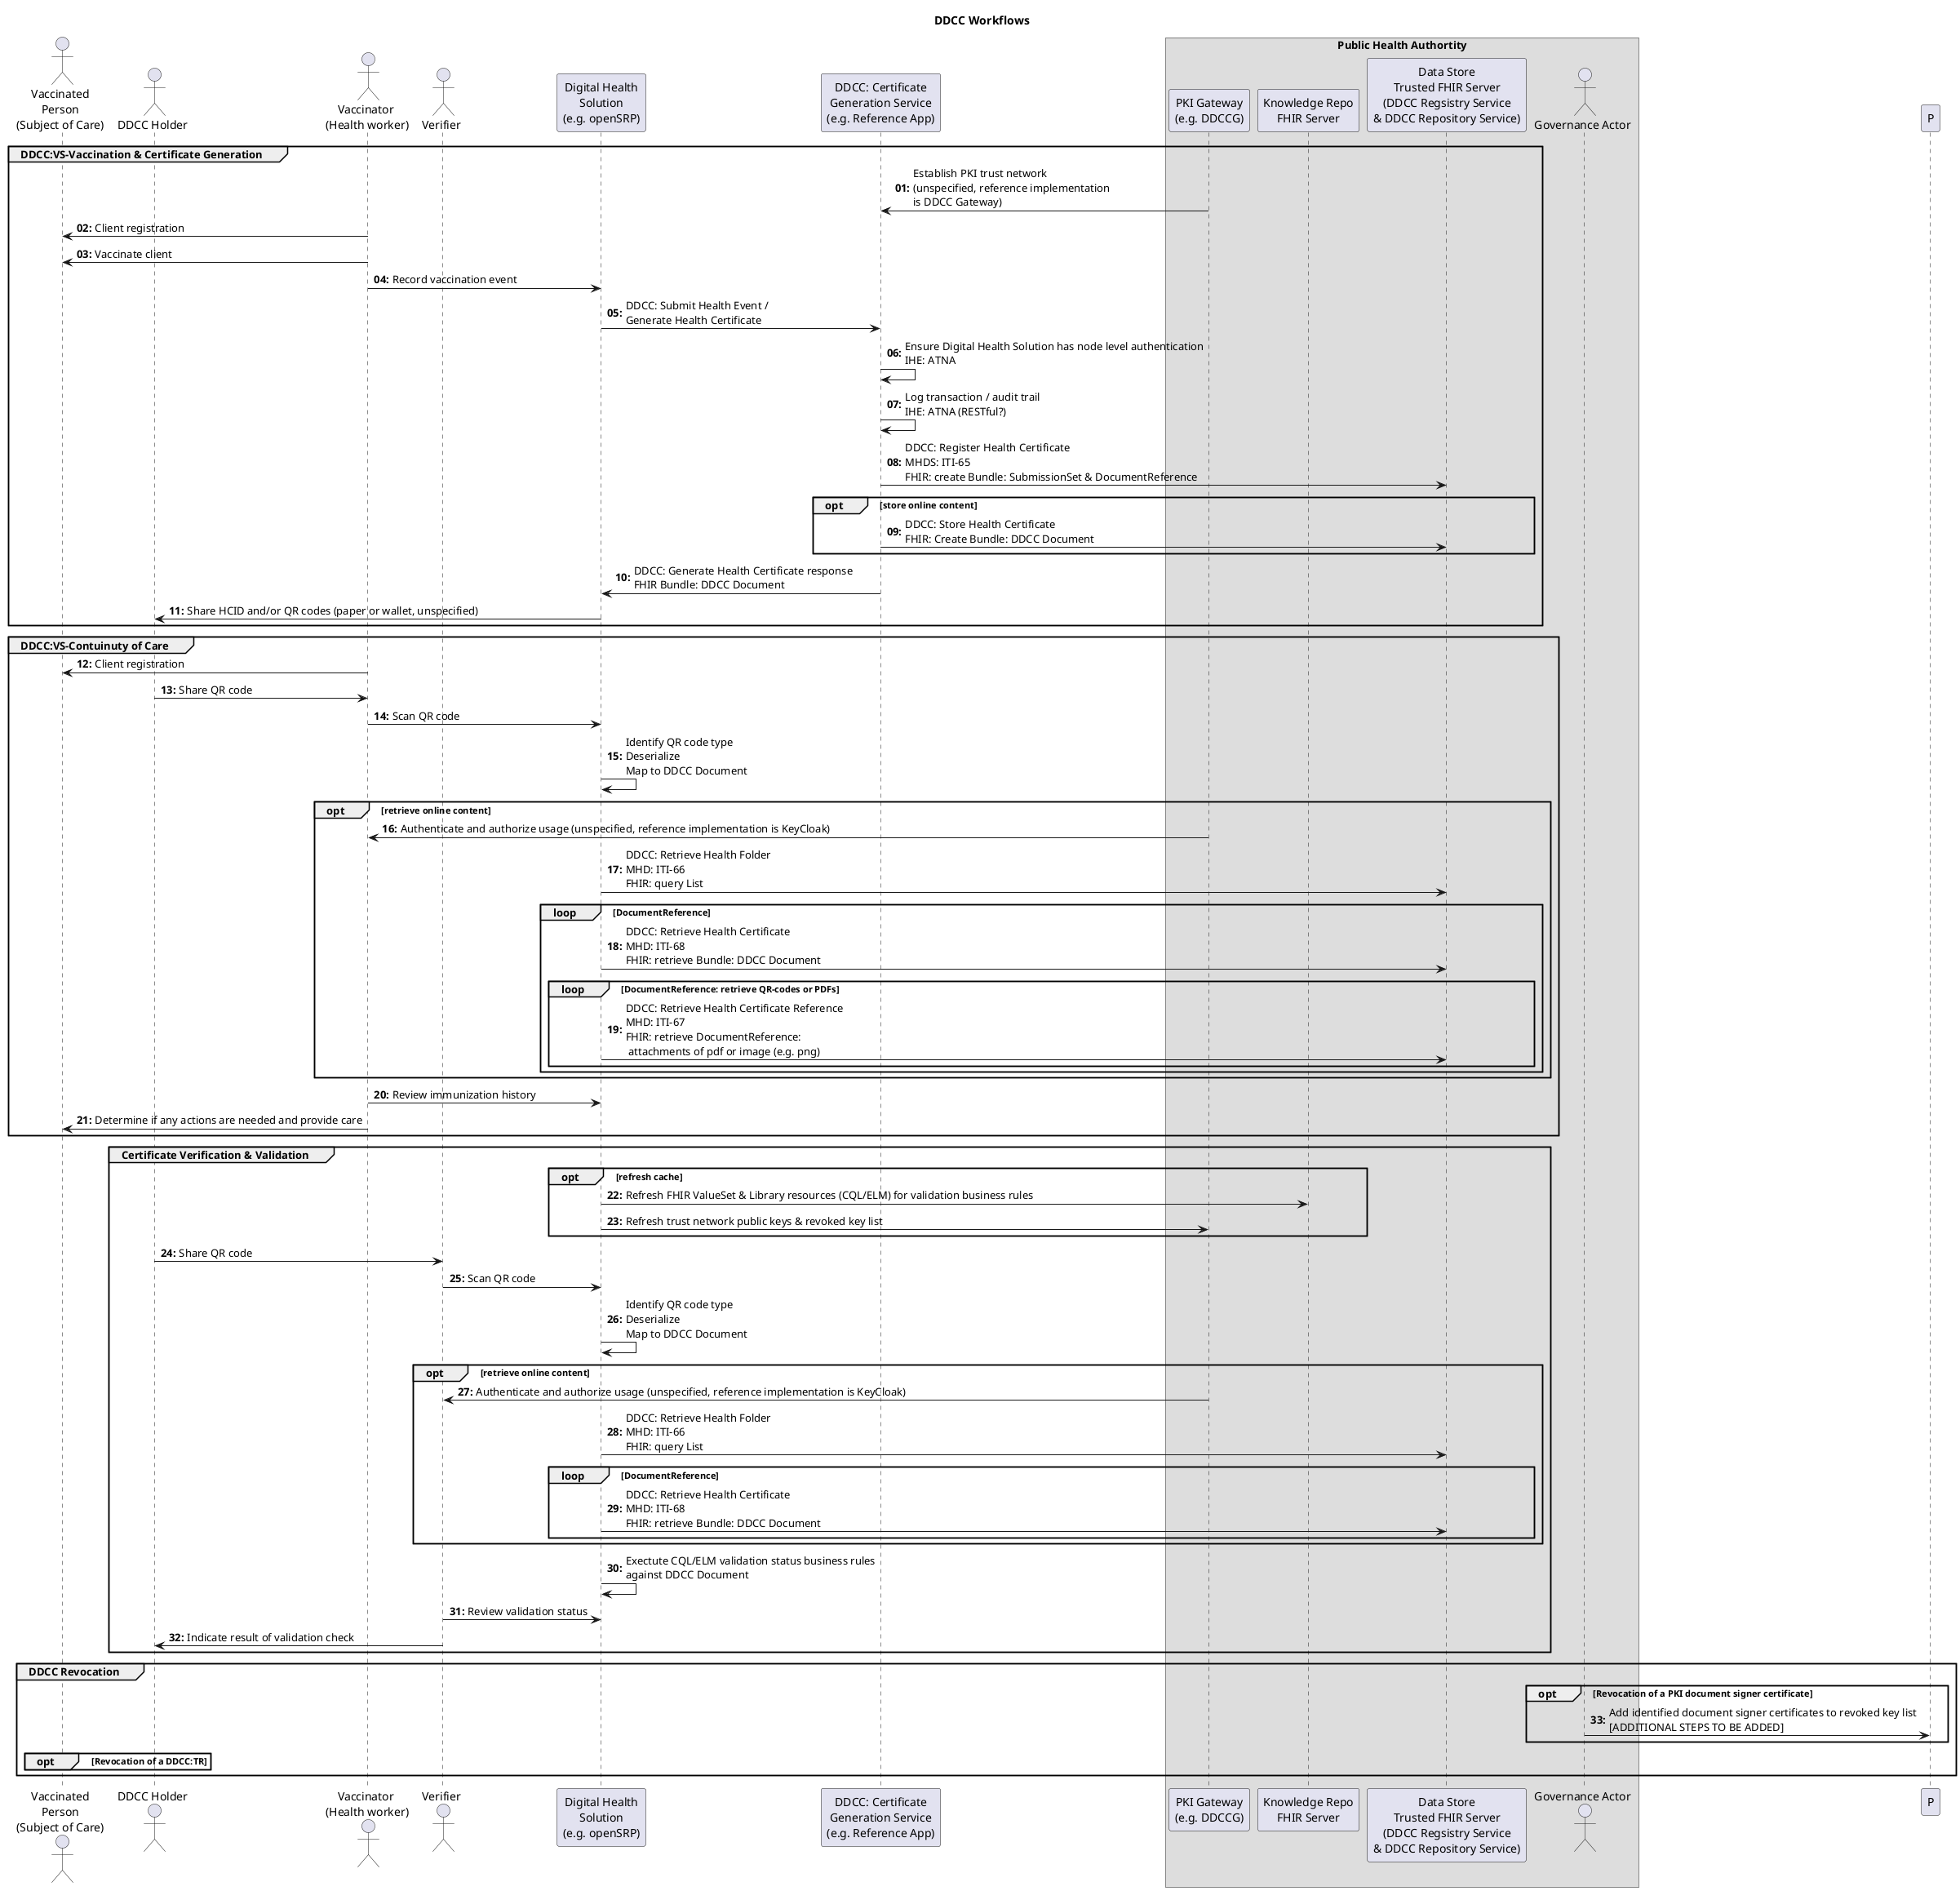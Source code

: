 @startuml
skinparam svgDimensionStyle false

title DDCC Workflows



actor "Vaccinated\nPerson\n(Subject of Care)" as VP
actor "DDCC Holder" as DH
actor "Vaccinator\n (Health worker)" as HW
actor "Verifier" as VER
participant "Digital Health\nSolution\n(e.g. openSRP)" as DHS
participant "DDCC: Certificate\nGeneration Service\n(e.g. Reference App)" as CGS

box "Public Health Authortity"
   participant "PKI Gateway\n(e.g. DDCCG)" as GATE
   participant "Knowledge Repo\nFHIR Server" as KM
   participant "Data Store\nTrusted FHIR Server\n(DDCC Regsistry Service\n& DDCC Repository Service)"  as SHR
   actor "Governance Actor" as GA
end box

autonumber "<b>00:</b>"


group DDCC:VS-Vaccination & Certificate Generation
    GATE->CGS: Establish PKI trust network\n(unspecified, reference implementation\nis DDCC Gateway)
    HW->VP: Client registration
    HW->VP: Vaccinate client
    HW->DHS: Record vaccination event
    DHS->CGS: DDCC: Submit Health Event /\nGenerate Health Certificate
    CGS->CGS: Ensure Digital Health Solution has node level authentication\nIHE: ATNA
    CGS->CGS: Log transaction / audit trail\nIHE: ATNA (RESTful?)
    CGS->SHR: DDCC: Register Health Certificate\nMHDS: ITI-65\nFHIR: create Bundle: SubmissionSet & DocumentReference

    opt store online content
         CGS->SHR: DDCC: Store Health Certificate\nFHIR: Create Bundle: DDCC Document
    end

    CGS->DHS: DDCC: Generate Health Certificate response\nFHIR Bundle: DDCC Document
    DHS->DH: Share HCID and/or QR codes (paper or wallet, unspecified)
end 

group DDCC:VS-Contuinuty of Care
    HW->VP: Client registration
    DH->HW: Share QR code
    HW->DHS: Scan QR code
    DHS->DHS: Identify QR code type\nDeserialize\nMap to DDCC Document
    opt  retrieve online content
        GATE->HW: Authenticate and authorize usage (unspecified, reference implementation is KeyCloak)
        DHS->SHR: DDCC: Retrieve Health Folder\nMHD: ITI-66\nFHIR: query List
        loop DocumentReference
           DHS->SHR: DDCC: Retrieve Health Certificate\nMHD: ITI-68\nFHIR: retrieve Bundle: DDCC Document
           loop DocumentReference: retrieve QR-codes or PDFs
               DHS->SHR: DDCC: Retrieve Health Certificate Reference\nMHD: ITI-67\nFHIR: retrieve DocumentReference:\n attachments of pdf or image (e.g. png)
            end
        end
    end
    HW->DHS: Review immunization history
    HW->VP: Determine if any actions are needed and provide care
end

group Certificate Verification & Validation
    opt refresh cache
        DHS->KM: Refresh FHIR ValueSet & Library resources (CQL/ELM) for validation business rules
	DHS->GATE: Refresh trust network public keys & revoked key list
    end 

    DH->VER: Share QR code
    VER->DHS: Scan QR code
    DHS->DHS: Identify QR code type\nDeserialize\nMap to DDCC Document

    opt  retrieve online content
        GATE->VER: Authenticate and authorize usage (unspecified, reference implementation is KeyCloak)
        DHS->SHR: DDCC: Retrieve Health Folder\nMHD: ITI-66\nFHIR: query List
        loop DocumentReference
           DHS->SHR: DDCC: Retrieve Health Certificate\nMHD: ITI-68\nFHIR: retrieve Bundle: DDCC Document
        end
    end

    DHS->DHS: Exectute CQL/ELM validation status business rules\nagainst DDCC Document
    VER->DHS: Review validation status
    VER->DH: Indicate result of validation check
end

group DDCC Revocation
    opt Revocation of a PKI document signer certificate 
        GA->P: Add identified document signer certificates to revoked key list\n[ADDITIONAL STEPS TO BE ADDED]
    end 
    
  opt Revocation of a DDCC:TR 
        
    end 
    
  
end


@enduml
